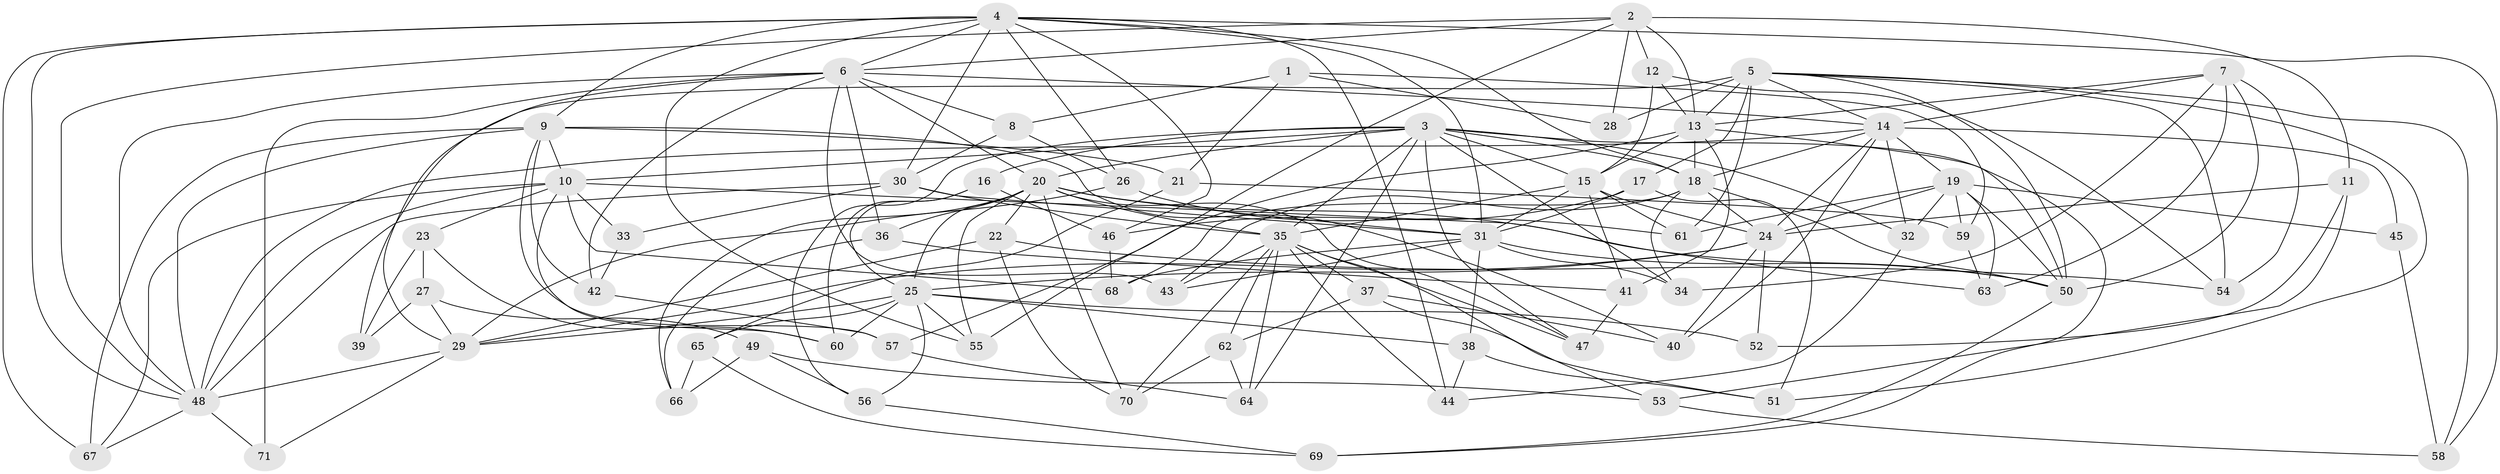 // original degree distribution, {4: 1.0}
// Generated by graph-tools (version 1.1) at 2025/38/03/09/25 02:38:16]
// undirected, 71 vertices, 197 edges
graph export_dot {
graph [start="1"]
  node [color=gray90,style=filled];
  1;
  2;
  3;
  4;
  5;
  6;
  7;
  8;
  9;
  10;
  11;
  12;
  13;
  14;
  15;
  16;
  17;
  18;
  19;
  20;
  21;
  22;
  23;
  24;
  25;
  26;
  27;
  28;
  29;
  30;
  31;
  32;
  33;
  34;
  35;
  36;
  37;
  38;
  39;
  40;
  41;
  42;
  43;
  44;
  45;
  46;
  47;
  48;
  49;
  50;
  51;
  52;
  53;
  54;
  55;
  56;
  57;
  58;
  59;
  60;
  61;
  62;
  63;
  64;
  65;
  66;
  67;
  68;
  69;
  70;
  71;
  1 -- 8 [weight=1.0];
  1 -- 21 [weight=1.0];
  1 -- 28 [weight=1.0];
  1 -- 59 [weight=1.0];
  2 -- 6 [weight=1.0];
  2 -- 11 [weight=1.0];
  2 -- 12 [weight=1.0];
  2 -- 13 [weight=2.0];
  2 -- 28 [weight=1.0];
  2 -- 48 [weight=1.0];
  2 -- 55 [weight=1.0];
  3 -- 10 [weight=1.0];
  3 -- 15 [weight=1.0];
  3 -- 16 [weight=1.0];
  3 -- 18 [weight=1.0];
  3 -- 20 [weight=1.0];
  3 -- 32 [weight=1.0];
  3 -- 34 [weight=1.0];
  3 -- 35 [weight=1.0];
  3 -- 47 [weight=1.0];
  3 -- 56 [weight=1.0];
  3 -- 64 [weight=1.0];
  3 -- 69 [weight=1.0];
  4 -- 6 [weight=1.0];
  4 -- 9 [weight=1.0];
  4 -- 18 [weight=1.0];
  4 -- 26 [weight=1.0];
  4 -- 30 [weight=1.0];
  4 -- 31 [weight=1.0];
  4 -- 44 [weight=1.0];
  4 -- 46 [weight=1.0];
  4 -- 48 [weight=1.0];
  4 -- 55 [weight=1.0];
  4 -- 58 [weight=1.0];
  4 -- 67 [weight=1.0];
  5 -- 13 [weight=1.0];
  5 -- 14 [weight=1.0];
  5 -- 17 [weight=1.0];
  5 -- 28 [weight=2.0];
  5 -- 39 [weight=2.0];
  5 -- 50 [weight=1.0];
  5 -- 51 [weight=1.0];
  5 -- 54 [weight=1.0];
  5 -- 58 [weight=1.0];
  5 -- 61 [weight=1.0];
  6 -- 8 [weight=1.0];
  6 -- 14 [weight=1.0];
  6 -- 20 [weight=1.0];
  6 -- 29 [weight=1.0];
  6 -- 36 [weight=1.0];
  6 -- 42 [weight=1.0];
  6 -- 43 [weight=1.0];
  6 -- 48 [weight=1.0];
  6 -- 71 [weight=2.0];
  7 -- 13 [weight=1.0];
  7 -- 14 [weight=2.0];
  7 -- 34 [weight=1.0];
  7 -- 50 [weight=2.0];
  7 -- 54 [weight=1.0];
  7 -- 63 [weight=1.0];
  8 -- 26 [weight=1.0];
  8 -- 30 [weight=1.0];
  9 -- 10 [weight=1.0];
  9 -- 21 [weight=1.0];
  9 -- 40 [weight=1.0];
  9 -- 42 [weight=1.0];
  9 -- 48 [weight=1.0];
  9 -- 57 [weight=1.0];
  9 -- 67 [weight=1.0];
  10 -- 23 [weight=1.0];
  10 -- 33 [weight=2.0];
  10 -- 48 [weight=1.0];
  10 -- 50 [weight=1.0];
  10 -- 60 [weight=1.0];
  10 -- 67 [weight=1.0];
  10 -- 68 [weight=1.0];
  11 -- 24 [weight=1.0];
  11 -- 52 [weight=1.0];
  11 -- 53 [weight=1.0];
  12 -- 13 [weight=1.0];
  12 -- 15 [weight=1.0];
  12 -- 54 [weight=1.0];
  13 -- 15 [weight=1.0];
  13 -- 18 [weight=3.0];
  13 -- 41 [weight=1.0];
  13 -- 50 [weight=1.0];
  13 -- 57 [weight=1.0];
  14 -- 18 [weight=1.0];
  14 -- 19 [weight=1.0];
  14 -- 24 [weight=1.0];
  14 -- 32 [weight=1.0];
  14 -- 40 [weight=1.0];
  14 -- 45 [weight=2.0];
  14 -- 48 [weight=1.0];
  15 -- 24 [weight=3.0];
  15 -- 31 [weight=1.0];
  15 -- 35 [weight=1.0];
  15 -- 41 [weight=1.0];
  15 -- 61 [weight=1.0];
  16 -- 25 [weight=1.0];
  16 -- 46 [weight=1.0];
  16 -- 60 [weight=1.0];
  17 -- 31 [weight=1.0];
  17 -- 46 [weight=1.0];
  17 -- 51 [weight=1.0];
  18 -- 24 [weight=1.0];
  18 -- 34 [weight=1.0];
  18 -- 43 [weight=1.0];
  18 -- 50 [weight=2.0];
  18 -- 68 [weight=1.0];
  19 -- 24 [weight=1.0];
  19 -- 32 [weight=1.0];
  19 -- 45 [weight=1.0];
  19 -- 50 [weight=1.0];
  19 -- 59 [weight=1.0];
  19 -- 61 [weight=1.0];
  19 -- 63 [weight=1.0];
  20 -- 22 [weight=1.0];
  20 -- 25 [weight=1.0];
  20 -- 31 [weight=1.0];
  20 -- 35 [weight=1.0];
  20 -- 36 [weight=1.0];
  20 -- 47 [weight=1.0];
  20 -- 55 [weight=1.0];
  20 -- 63 [weight=1.0];
  20 -- 66 [weight=1.0];
  20 -- 70 [weight=1.0];
  21 -- 59 [weight=1.0];
  21 -- 65 [weight=1.0];
  22 -- 29 [weight=1.0];
  22 -- 54 [weight=1.0];
  22 -- 70 [weight=1.0];
  23 -- 27 [weight=1.0];
  23 -- 39 [weight=1.0];
  23 -- 60 [weight=1.0];
  24 -- 25 [weight=1.0];
  24 -- 29 [weight=1.0];
  24 -- 40 [weight=1.0];
  24 -- 52 [weight=2.0];
  25 -- 29 [weight=1.0];
  25 -- 38 [weight=1.0];
  25 -- 52 [weight=1.0];
  25 -- 55 [weight=1.0];
  25 -- 56 [weight=1.0];
  25 -- 60 [weight=1.0];
  25 -- 65 [weight=1.0];
  26 -- 29 [weight=1.0];
  26 -- 61 [weight=1.0];
  27 -- 29 [weight=1.0];
  27 -- 39 [weight=1.0];
  27 -- 49 [weight=1.0];
  29 -- 48 [weight=1.0];
  29 -- 71 [weight=1.0];
  30 -- 31 [weight=1.0];
  30 -- 33 [weight=1.0];
  30 -- 35 [weight=1.0];
  30 -- 48 [weight=1.0];
  31 -- 34 [weight=1.0];
  31 -- 38 [weight=1.0];
  31 -- 43 [weight=1.0];
  31 -- 50 [weight=1.0];
  31 -- 68 [weight=1.0];
  32 -- 44 [weight=1.0];
  33 -- 42 [weight=1.0];
  35 -- 37 [weight=1.0];
  35 -- 43 [weight=1.0];
  35 -- 44 [weight=1.0];
  35 -- 47 [weight=1.0];
  35 -- 53 [weight=1.0];
  35 -- 62 [weight=1.0];
  35 -- 64 [weight=1.0];
  35 -- 70 [weight=1.0];
  36 -- 41 [weight=1.0];
  36 -- 66 [weight=1.0];
  37 -- 40 [weight=1.0];
  37 -- 51 [weight=1.0];
  37 -- 62 [weight=1.0];
  38 -- 44 [weight=1.0];
  38 -- 51 [weight=1.0];
  41 -- 47 [weight=1.0];
  42 -- 57 [weight=1.0];
  45 -- 58 [weight=1.0];
  46 -- 68 [weight=1.0];
  48 -- 67 [weight=1.0];
  48 -- 71 [weight=1.0];
  49 -- 53 [weight=1.0];
  49 -- 56 [weight=1.0];
  49 -- 66 [weight=1.0];
  50 -- 69 [weight=1.0];
  53 -- 58 [weight=1.0];
  56 -- 69 [weight=1.0];
  57 -- 64 [weight=1.0];
  59 -- 63 [weight=1.0];
  62 -- 64 [weight=1.0];
  62 -- 70 [weight=1.0];
  65 -- 66 [weight=1.0];
  65 -- 69 [weight=1.0];
}
